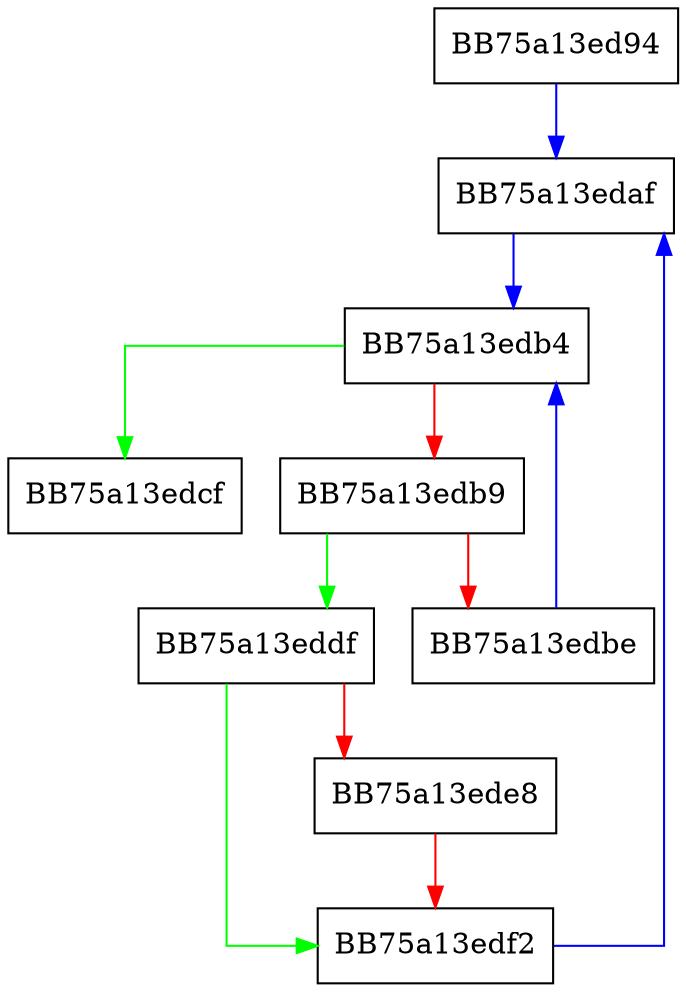 digraph UpdatePersisted {
  node [shape="box"];
  graph [splines=ortho];
  BB75a13ed94 -> BB75a13edaf [color="blue"];
  BB75a13edaf -> BB75a13edb4 [color="blue"];
  BB75a13edb4 -> BB75a13edcf [color="green"];
  BB75a13edb4 -> BB75a13edb9 [color="red"];
  BB75a13edb9 -> BB75a13eddf [color="green"];
  BB75a13edb9 -> BB75a13edbe [color="red"];
  BB75a13edbe -> BB75a13edb4 [color="blue"];
  BB75a13eddf -> BB75a13edf2 [color="green"];
  BB75a13eddf -> BB75a13ede8 [color="red"];
  BB75a13ede8 -> BB75a13edf2 [color="red"];
  BB75a13edf2 -> BB75a13edaf [color="blue"];
}
